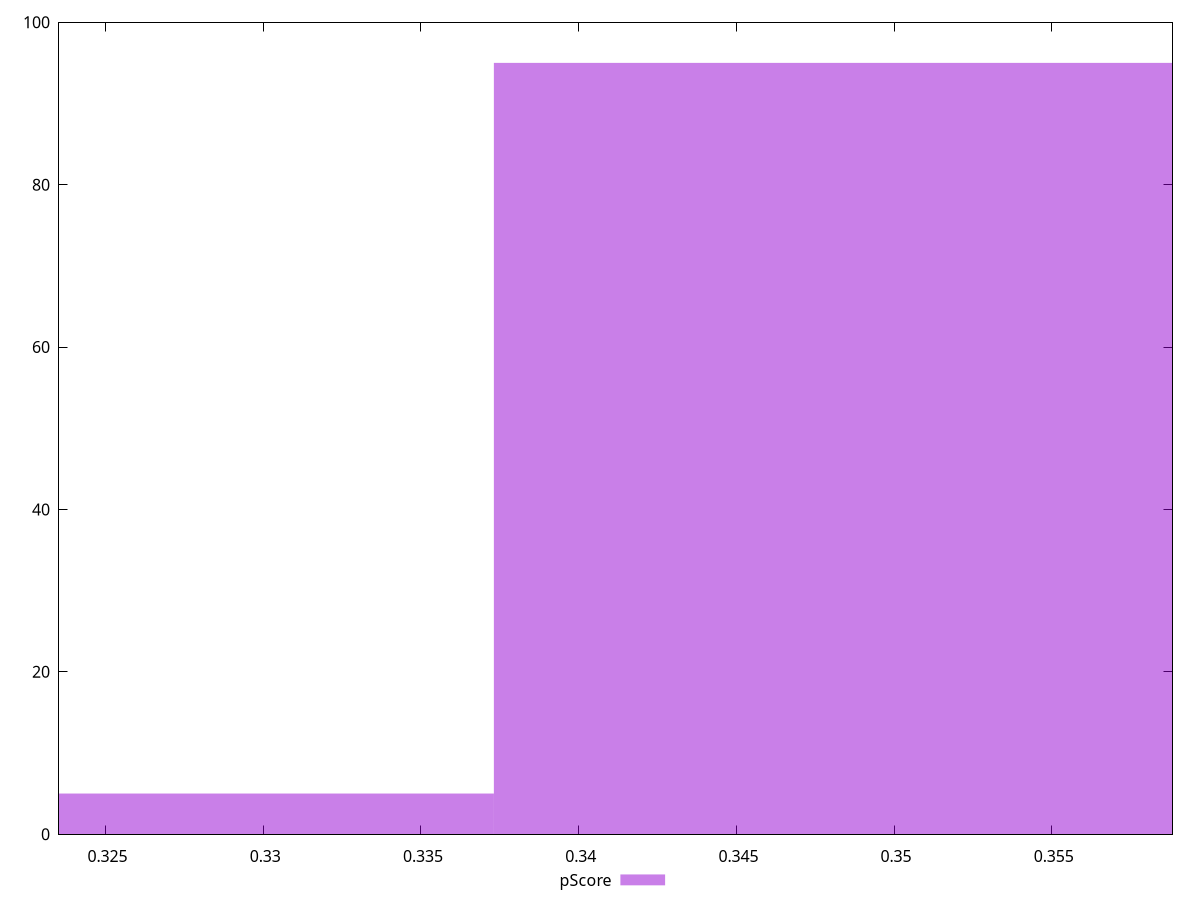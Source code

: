 reset

$pScore <<EOF
0.32568180874141217 5
0.34894479508008447 95
EOF

set key outside below
set boxwidth 0.023262986338672298
set xrange [0.32352941176470584:0.3588235294117647]
set yrange [0:100]
set trange [0:100]
set style fill transparent solid 0.5 noborder
set terminal svg size 640, 490 enhanced background rgb 'white'
set output "reports/report_00033_2021-03-01T14-23-16.841Z/unused-javascript/samples/astro-inner-cached/pScore/histogram.svg"

plot $pScore title "pScore" with boxes

reset
